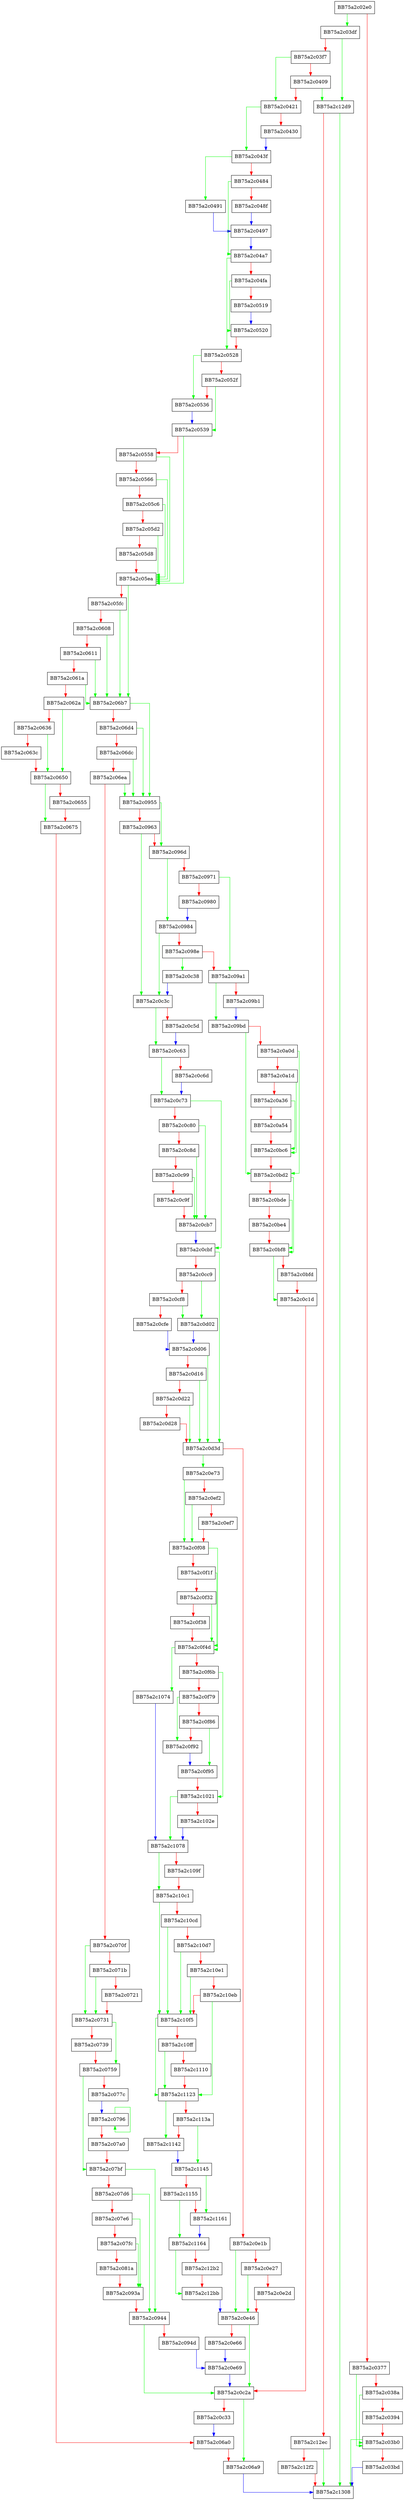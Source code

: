 digraph ReportDetection {
  node [shape="box"];
  graph [splines=ortho];
  BB75a2c02e0 -> BB75a2c03df [color="green"];
  BB75a2c02e0 -> BB75a2c0377 [color="red"];
  BB75a2c0377 -> BB75a2c03b0 [color="green"];
  BB75a2c0377 -> BB75a2c038a [color="red"];
  BB75a2c038a -> BB75a2c03b0 [color="green"];
  BB75a2c038a -> BB75a2c0394 [color="red"];
  BB75a2c0394 -> BB75a2c03b0 [color="red"];
  BB75a2c03b0 -> BB75a2c1308 [color="green"];
  BB75a2c03b0 -> BB75a2c03bd [color="red"];
  BB75a2c03bd -> BB75a2c1308 [color="blue"];
  BB75a2c03df -> BB75a2c12d9 [color="green"];
  BB75a2c03df -> BB75a2c03f7 [color="red"];
  BB75a2c03f7 -> BB75a2c0421 [color="green"];
  BB75a2c03f7 -> BB75a2c0409 [color="red"];
  BB75a2c0409 -> BB75a2c12d9 [color="green"];
  BB75a2c0409 -> BB75a2c0421 [color="red"];
  BB75a2c0421 -> BB75a2c043f [color="green"];
  BB75a2c0421 -> BB75a2c0430 [color="red"];
  BB75a2c0430 -> BB75a2c043f [color="blue"];
  BB75a2c043f -> BB75a2c0491 [color="green"];
  BB75a2c043f -> BB75a2c0484 [color="red"];
  BB75a2c0484 -> BB75a2c04a7 [color="green"];
  BB75a2c0484 -> BB75a2c048f [color="red"];
  BB75a2c048f -> BB75a2c0497 [color="blue"];
  BB75a2c0491 -> BB75a2c0497 [color="blue"];
  BB75a2c0497 -> BB75a2c04a7 [color="blue"];
  BB75a2c04a7 -> BB75a2c0528 [color="green"];
  BB75a2c04a7 -> BB75a2c04fa [color="red"];
  BB75a2c04fa -> BB75a2c0520 [color="green"];
  BB75a2c04fa -> BB75a2c0519 [color="red"];
  BB75a2c0519 -> BB75a2c0520 [color="blue"];
  BB75a2c0520 -> BB75a2c0528 [color="red"];
  BB75a2c0528 -> BB75a2c0536 [color="green"];
  BB75a2c0528 -> BB75a2c052f [color="red"];
  BB75a2c052f -> BB75a2c0539 [color="green"];
  BB75a2c052f -> BB75a2c0536 [color="red"];
  BB75a2c0536 -> BB75a2c0539 [color="blue"];
  BB75a2c0539 -> BB75a2c05ea [color="green"];
  BB75a2c0539 -> BB75a2c0558 [color="red"];
  BB75a2c0558 -> BB75a2c05ea [color="green"];
  BB75a2c0558 -> BB75a2c0566 [color="red"];
  BB75a2c0566 -> BB75a2c05ea [color="green"];
  BB75a2c0566 -> BB75a2c05c6 [color="red"];
  BB75a2c05c6 -> BB75a2c05ea [color="green"];
  BB75a2c05c6 -> BB75a2c05d2 [color="red"];
  BB75a2c05d2 -> BB75a2c05ea [color="green"];
  BB75a2c05d2 -> BB75a2c05d8 [color="red"];
  BB75a2c05d8 -> BB75a2c05ea [color="red"];
  BB75a2c05ea -> BB75a2c06b7 [color="green"];
  BB75a2c05ea -> BB75a2c05fc [color="red"];
  BB75a2c05fc -> BB75a2c06b7 [color="green"];
  BB75a2c05fc -> BB75a2c0608 [color="red"];
  BB75a2c0608 -> BB75a2c06b7 [color="green"];
  BB75a2c0608 -> BB75a2c0611 [color="red"];
  BB75a2c0611 -> BB75a2c06b7 [color="green"];
  BB75a2c0611 -> BB75a2c061a [color="red"];
  BB75a2c061a -> BB75a2c06b7 [color="green"];
  BB75a2c061a -> BB75a2c062a [color="red"];
  BB75a2c062a -> BB75a2c0650 [color="green"];
  BB75a2c062a -> BB75a2c0636 [color="red"];
  BB75a2c0636 -> BB75a2c0650 [color="green"];
  BB75a2c0636 -> BB75a2c063c [color="red"];
  BB75a2c063c -> BB75a2c0650 [color="red"];
  BB75a2c0650 -> BB75a2c0675 [color="green"];
  BB75a2c0650 -> BB75a2c0655 [color="red"];
  BB75a2c0655 -> BB75a2c0675 [color="red"];
  BB75a2c0675 -> BB75a2c06a0 [color="red"];
  BB75a2c06a0 -> BB75a2c06a9 [color="red"];
  BB75a2c06a9 -> BB75a2c1308 [color="blue"];
  BB75a2c06b7 -> BB75a2c0955 [color="green"];
  BB75a2c06b7 -> BB75a2c06d4 [color="red"];
  BB75a2c06d4 -> BB75a2c0955 [color="green"];
  BB75a2c06d4 -> BB75a2c06dc [color="red"];
  BB75a2c06dc -> BB75a2c0955 [color="green"];
  BB75a2c06dc -> BB75a2c06ea [color="red"];
  BB75a2c06ea -> BB75a2c0955 [color="green"];
  BB75a2c06ea -> BB75a2c070f [color="red"];
  BB75a2c070f -> BB75a2c0731 [color="green"];
  BB75a2c070f -> BB75a2c071b [color="red"];
  BB75a2c071b -> BB75a2c0731 [color="green"];
  BB75a2c071b -> BB75a2c0721 [color="red"];
  BB75a2c0721 -> BB75a2c0731 [color="red"];
  BB75a2c0731 -> BB75a2c0759 [color="green"];
  BB75a2c0731 -> BB75a2c0739 [color="red"];
  BB75a2c0739 -> BB75a2c0759 [color="red"];
  BB75a2c0759 -> BB75a2c07bf [color="green"];
  BB75a2c0759 -> BB75a2c077c [color="red"];
  BB75a2c077c -> BB75a2c0796 [color="blue"];
  BB75a2c0796 -> BB75a2c0796 [color="green"];
  BB75a2c0796 -> BB75a2c07a0 [color="red"];
  BB75a2c07a0 -> BB75a2c07bf [color="red"];
  BB75a2c07bf -> BB75a2c0944 [color="green"];
  BB75a2c07bf -> BB75a2c07d6 [color="red"];
  BB75a2c07d6 -> BB75a2c0944 [color="green"];
  BB75a2c07d6 -> BB75a2c07e6 [color="red"];
  BB75a2c07e6 -> BB75a2c093a [color="green"];
  BB75a2c07e6 -> BB75a2c07fc [color="red"];
  BB75a2c07fc -> BB75a2c093a [color="green"];
  BB75a2c07fc -> BB75a2c081a [color="red"];
  BB75a2c081a -> BB75a2c093a [color="red"];
  BB75a2c093a -> BB75a2c0944 [color="red"];
  BB75a2c0944 -> BB75a2c0c2a [color="green"];
  BB75a2c0944 -> BB75a2c094d [color="red"];
  BB75a2c094d -> BB75a2c0e69 [color="blue"];
  BB75a2c0955 -> BB75a2c096d [color="green"];
  BB75a2c0955 -> BB75a2c0963 [color="red"];
  BB75a2c0963 -> BB75a2c0c3c [color="green"];
  BB75a2c0963 -> BB75a2c096d [color="red"];
  BB75a2c096d -> BB75a2c0984 [color="green"];
  BB75a2c096d -> BB75a2c0971 [color="red"];
  BB75a2c0971 -> BB75a2c09a1 [color="green"];
  BB75a2c0971 -> BB75a2c0980 [color="red"];
  BB75a2c0980 -> BB75a2c0984 [color="blue"];
  BB75a2c0984 -> BB75a2c0c3c [color="green"];
  BB75a2c0984 -> BB75a2c098e [color="red"];
  BB75a2c098e -> BB75a2c0c38 [color="green"];
  BB75a2c098e -> BB75a2c09a1 [color="red"];
  BB75a2c09a1 -> BB75a2c09bd [color="green"];
  BB75a2c09a1 -> BB75a2c09b1 [color="red"];
  BB75a2c09b1 -> BB75a2c09bd [color="blue"];
  BB75a2c09bd -> BB75a2c0bd2 [color="green"];
  BB75a2c09bd -> BB75a2c0a0d [color="red"];
  BB75a2c0a0d -> BB75a2c0bd2 [color="green"];
  BB75a2c0a0d -> BB75a2c0a1d [color="red"];
  BB75a2c0a1d -> BB75a2c0bc6 [color="green"];
  BB75a2c0a1d -> BB75a2c0a36 [color="red"];
  BB75a2c0a36 -> BB75a2c0bc6 [color="green"];
  BB75a2c0a36 -> BB75a2c0a54 [color="red"];
  BB75a2c0a54 -> BB75a2c0bc6 [color="red"];
  BB75a2c0bc6 -> BB75a2c0bd2 [color="red"];
  BB75a2c0bd2 -> BB75a2c0bf8 [color="green"];
  BB75a2c0bd2 -> BB75a2c0bde [color="red"];
  BB75a2c0bde -> BB75a2c0bf8 [color="green"];
  BB75a2c0bde -> BB75a2c0be4 [color="red"];
  BB75a2c0be4 -> BB75a2c0bf8 [color="red"];
  BB75a2c0bf8 -> BB75a2c0c1d [color="green"];
  BB75a2c0bf8 -> BB75a2c0bfd [color="red"];
  BB75a2c0bfd -> BB75a2c0c1d [color="red"];
  BB75a2c0c1d -> BB75a2c0c2a [color="red"];
  BB75a2c0c2a -> BB75a2c06a9 [color="green"];
  BB75a2c0c2a -> BB75a2c0c33 [color="red"];
  BB75a2c0c33 -> BB75a2c06a0 [color="blue"];
  BB75a2c0c38 -> BB75a2c0c3c [color="blue"];
  BB75a2c0c3c -> BB75a2c0c63 [color="green"];
  BB75a2c0c3c -> BB75a2c0c5d [color="red"];
  BB75a2c0c5d -> BB75a2c0c63 [color="blue"];
  BB75a2c0c63 -> BB75a2c0c73 [color="green"];
  BB75a2c0c63 -> BB75a2c0c6d [color="red"];
  BB75a2c0c6d -> BB75a2c0c73 [color="blue"];
  BB75a2c0c73 -> BB75a2c0cbf [color="green"];
  BB75a2c0c73 -> BB75a2c0c80 [color="red"];
  BB75a2c0c80 -> BB75a2c0cb7 [color="green"];
  BB75a2c0c80 -> BB75a2c0c8d [color="red"];
  BB75a2c0c8d -> BB75a2c0cb7 [color="green"];
  BB75a2c0c8d -> BB75a2c0c99 [color="red"];
  BB75a2c0c99 -> BB75a2c0cb7 [color="green"];
  BB75a2c0c99 -> BB75a2c0c9f [color="red"];
  BB75a2c0c9f -> BB75a2c0cb7 [color="red"];
  BB75a2c0cb7 -> BB75a2c0cbf [color="blue"];
  BB75a2c0cbf -> BB75a2c0d3d [color="green"];
  BB75a2c0cbf -> BB75a2c0cc9 [color="red"];
  BB75a2c0cc9 -> BB75a2c0d02 [color="green"];
  BB75a2c0cc9 -> BB75a2c0cf8 [color="red"];
  BB75a2c0cf8 -> BB75a2c0d02 [color="green"];
  BB75a2c0cf8 -> BB75a2c0cfe [color="red"];
  BB75a2c0cfe -> BB75a2c0d06 [color="blue"];
  BB75a2c0d02 -> BB75a2c0d06 [color="blue"];
  BB75a2c0d06 -> BB75a2c0d3d [color="green"];
  BB75a2c0d06 -> BB75a2c0d16 [color="red"];
  BB75a2c0d16 -> BB75a2c0d3d [color="green"];
  BB75a2c0d16 -> BB75a2c0d22 [color="red"];
  BB75a2c0d22 -> BB75a2c0d3d [color="green"];
  BB75a2c0d22 -> BB75a2c0d28 [color="red"];
  BB75a2c0d28 -> BB75a2c0d3d [color="red"];
  BB75a2c0d3d -> BB75a2c0e73 [color="green"];
  BB75a2c0d3d -> BB75a2c0e1b [color="red"];
  BB75a2c0e1b -> BB75a2c0e46 [color="green"];
  BB75a2c0e1b -> BB75a2c0e27 [color="red"];
  BB75a2c0e27 -> BB75a2c0e46 [color="green"];
  BB75a2c0e27 -> BB75a2c0e2d [color="red"];
  BB75a2c0e2d -> BB75a2c0e46 [color="red"];
  BB75a2c0e46 -> BB75a2c0c2a [color="green"];
  BB75a2c0e46 -> BB75a2c0e66 [color="red"];
  BB75a2c0e66 -> BB75a2c0e69 [color="blue"];
  BB75a2c0e69 -> BB75a2c0c2a [color="blue"];
  BB75a2c0e73 -> BB75a2c0f08 [color="green"];
  BB75a2c0e73 -> BB75a2c0ef2 [color="red"];
  BB75a2c0ef2 -> BB75a2c0f08 [color="green"];
  BB75a2c0ef2 -> BB75a2c0ef7 [color="red"];
  BB75a2c0ef7 -> BB75a2c0f08 [color="red"];
  BB75a2c0f08 -> BB75a2c0f4d [color="green"];
  BB75a2c0f08 -> BB75a2c0f1f [color="red"];
  BB75a2c0f1f -> BB75a2c0f4d [color="green"];
  BB75a2c0f1f -> BB75a2c0f32 [color="red"];
  BB75a2c0f32 -> BB75a2c0f4d [color="green"];
  BB75a2c0f32 -> BB75a2c0f38 [color="red"];
  BB75a2c0f38 -> BB75a2c0f4d [color="red"];
  BB75a2c0f4d -> BB75a2c1074 [color="green"];
  BB75a2c0f4d -> BB75a2c0f6b [color="red"];
  BB75a2c0f6b -> BB75a2c1021 [color="green"];
  BB75a2c0f6b -> BB75a2c0f79 [color="red"];
  BB75a2c0f79 -> BB75a2c0f92 [color="green"];
  BB75a2c0f79 -> BB75a2c0f86 [color="red"];
  BB75a2c0f86 -> BB75a2c0f95 [color="green"];
  BB75a2c0f86 -> BB75a2c0f92 [color="red"];
  BB75a2c0f92 -> BB75a2c0f95 [color="blue"];
  BB75a2c0f95 -> BB75a2c1021 [color="red"];
  BB75a2c1021 -> BB75a2c1078 [color="green"];
  BB75a2c1021 -> BB75a2c102e [color="red"];
  BB75a2c102e -> BB75a2c1078 [color="blue"];
  BB75a2c1074 -> BB75a2c1078 [color="blue"];
  BB75a2c1078 -> BB75a2c10c1 [color="green"];
  BB75a2c1078 -> BB75a2c109f [color="red"];
  BB75a2c109f -> BB75a2c10c1 [color="red"];
  BB75a2c10c1 -> BB75a2c10f5 [color="green"];
  BB75a2c10c1 -> BB75a2c10cd [color="red"];
  BB75a2c10cd -> BB75a2c10f5 [color="green"];
  BB75a2c10cd -> BB75a2c10d7 [color="red"];
  BB75a2c10d7 -> BB75a2c10f5 [color="green"];
  BB75a2c10d7 -> BB75a2c10e1 [color="red"];
  BB75a2c10e1 -> BB75a2c10f5 [color="green"];
  BB75a2c10e1 -> BB75a2c10eb [color="red"];
  BB75a2c10eb -> BB75a2c1123 [color="green"];
  BB75a2c10eb -> BB75a2c10f5 [color="red"];
  BB75a2c10f5 -> BB75a2c1123 [color="green"];
  BB75a2c10f5 -> BB75a2c10ff [color="red"];
  BB75a2c10ff -> BB75a2c1123 [color="green"];
  BB75a2c10ff -> BB75a2c1110 [color="red"];
  BB75a2c1110 -> BB75a2c1123 [color="red"];
  BB75a2c1123 -> BB75a2c1142 [color="green"];
  BB75a2c1123 -> BB75a2c113a [color="red"];
  BB75a2c113a -> BB75a2c1145 [color="green"];
  BB75a2c113a -> BB75a2c1142 [color="red"];
  BB75a2c1142 -> BB75a2c1145 [color="blue"];
  BB75a2c1145 -> BB75a2c1161 [color="green"];
  BB75a2c1145 -> BB75a2c1155 [color="red"];
  BB75a2c1155 -> BB75a2c1164 [color="green"];
  BB75a2c1155 -> BB75a2c1161 [color="red"];
  BB75a2c1161 -> BB75a2c1164 [color="blue"];
  BB75a2c1164 -> BB75a2c12bb [color="green"];
  BB75a2c1164 -> BB75a2c12b2 [color="red"];
  BB75a2c12b2 -> BB75a2c12bb [color="red"];
  BB75a2c12bb -> BB75a2c0e46 [color="blue"];
  BB75a2c12d9 -> BB75a2c1308 [color="green"];
  BB75a2c12d9 -> BB75a2c12ec [color="red"];
  BB75a2c12ec -> BB75a2c1308 [color="green"];
  BB75a2c12ec -> BB75a2c12f2 [color="red"];
  BB75a2c12f2 -> BB75a2c1308 [color="red"];
}